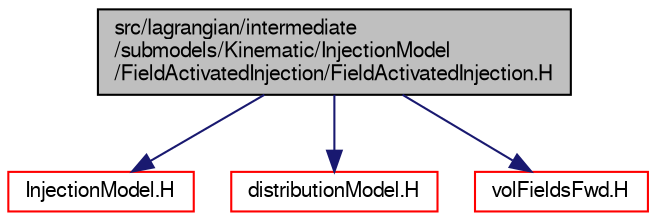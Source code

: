 digraph "src/lagrangian/intermediate/submodels/Kinematic/InjectionModel/FieldActivatedInjection/FieldActivatedInjection.H"
{
  bgcolor="transparent";
  edge [fontname="FreeSans",fontsize="10",labelfontname="FreeSans",labelfontsize="10"];
  node [fontname="FreeSans",fontsize="10",shape=record];
  Node0 [label="src/lagrangian/intermediate\l/submodels/Kinematic/InjectionModel\l/FieldActivatedInjection/FieldActivatedInjection.H",height=0.2,width=0.4,color="black", fillcolor="grey75", style="filled", fontcolor="black"];
  Node0 -> Node1 [color="midnightblue",fontsize="10",style="solid",fontname="FreeSans"];
  Node1 [label="InjectionModel.H",height=0.2,width=0.4,color="red",URL="$a05738.html"];
  Node0 -> Node159 [color="midnightblue",fontsize="10",style="solid",fontname="FreeSans"];
  Node159 [label="distributionModel.H",height=0.2,width=0.4,color="red",URL="$a04967.html"];
  Node0 -> Node162 [color="midnightblue",fontsize="10",style="solid",fontname="FreeSans"];
  Node162 [label="volFieldsFwd.H",height=0.2,width=0.4,color="red",URL="$a02753.html"];
}
